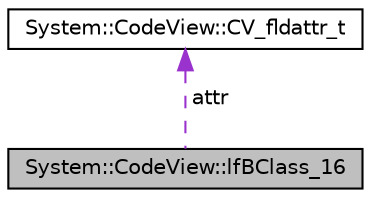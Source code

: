digraph G
{
  edge [fontname="Helvetica",fontsize="10",labelfontname="Helvetica",labelfontsize="10"];
  node [fontname="Helvetica",fontsize="10",shape=record];
  Node1 [label="System::CodeView::lfBClass_16",height=0.2,width=0.4,color="black", fillcolor="grey75", style="filled" fontcolor="black"];
  Node2 -> Node1 [dir="back",color="darkorchid3",fontsize="10",style="dashed",label=" attr" ,fontname="Helvetica"];
  Node2 [label="System::CodeView::CV_fldattr_t",height=0.2,width=0.4,color="black", fillcolor="white", style="filled",URL="$struct_system_1_1_code_view_1_1_c_v__fldattr__t.html"];
}
